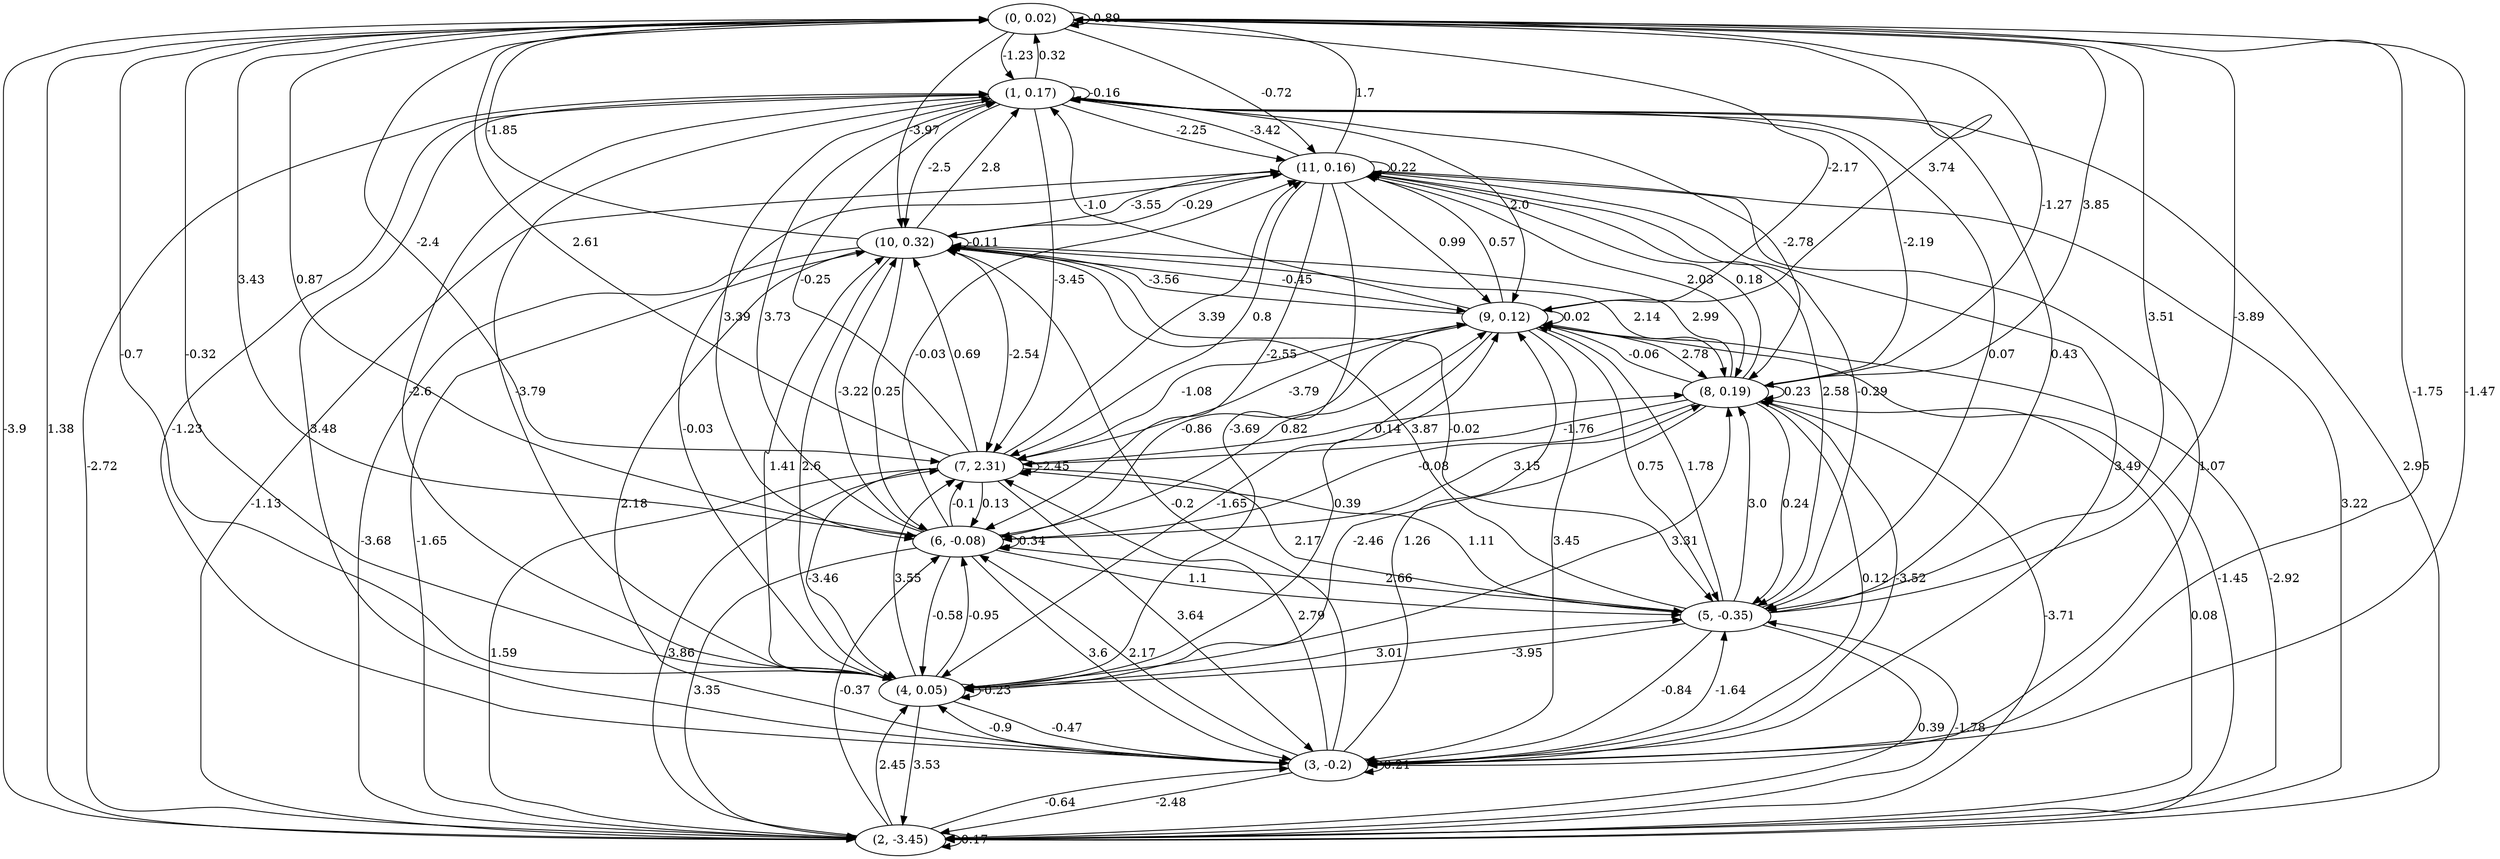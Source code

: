digraph {
    0 [ label = "(0, 0.02)" ]
    1 [ label = "(1, 0.17)" ]
    2 [ label = "(2, -3.45)" ]
    3 [ label = "(3, -0.2)" ]
    4 [ label = "(4, 0.05)" ]
    5 [ label = "(5, -0.35)" ]
    6 [ label = "(6, -0.08)" ]
    7 [ label = "(7, 2.31)" ]
    8 [ label = "(8, 0.19)" ]
    9 [ label = "(9, 0.12)" ]
    10 [ label = "(10, 0.32)" ]
    11 [ label = "(11, 0.16)" ]
    0 -> 0 [ label = "-0.89" ]
    1 -> 1 [ label = "-0.16" ]
    2 -> 2 [ label = "0.17" ]
    3 -> 3 [ label = "0.21" ]
    4 -> 4 [ label = "-0.23" ]
    6 -> 6 [ label = "0.34" ]
    7 -> 7 [ label = "-2.45" ]
    8 -> 8 [ label = "0.23" ]
    9 -> 9 [ label = "0.02" ]
    10 -> 10 [ label = "-0.11" ]
    11 -> 11 [ label = "0.22" ]
    1 -> 0 [ label = "0.32" ]
    2 -> 0 [ label = "1.38" ]
    3 -> 0 [ label = "-1.47" ]
    4 -> 0 [ label = "-0.32" ]
    5 -> 0 [ label = "-3.89" ]
    6 -> 0 [ label = "0.87" ]
    7 -> 0 [ label = "2.61" ]
    8 -> 0 [ label = "3.85" ]
    9 -> 0 [ label = "3.74" ]
    10 -> 0 [ label = "-1.85" ]
    11 -> 0 [ label = "1.7" ]
    0 -> 1 [ label = "-1.23" ]
    2 -> 1 [ label = "-2.72" ]
    3 -> 1 [ label = "3.48" ]
    4 -> 1 [ label = "-3.79" ]
    5 -> 1 [ label = "0.43" ]
    6 -> 1 [ label = "3.73" ]
    7 -> 1 [ label = "-0.25" ]
    8 -> 1 [ label = "-2.19" ]
    9 -> 1 [ label = "-1.0" ]
    10 -> 1 [ label = "2.8" ]
    11 -> 1 [ label = "-3.42" ]
    0 -> 2 [ label = "-3.9" ]
    1 -> 2 [ label = "2.95" ]
    3 -> 2 [ label = "-2.48" ]
    4 -> 2 [ label = "3.53" ]
    5 -> 2 [ label = "0.39" ]
    6 -> 2 [ label = "3.35" ]
    7 -> 2 [ label = "1.59" ]
    8 -> 2 [ label = "-3.71" ]
    9 -> 2 [ label = "-1.45" ]
    10 -> 2 [ label = "-3.68" ]
    11 -> 2 [ label = "3.22" ]
    0 -> 3 [ label = "-1.75" ]
    1 -> 3 [ label = "-1.23" ]
    2 -> 3 [ label = "-0.64" ]
    4 -> 3 [ label = "-0.47" ]
    5 -> 3 [ label = "-0.84" ]
    6 -> 3 [ label = "3.6" ]
    7 -> 3 [ label = "3.64" ]
    8 -> 3 [ label = "0.12" ]
    9 -> 3 [ label = "3.45" ]
    10 -> 3 [ label = "2.18" ]
    11 -> 3 [ label = "1.07" ]
    0 -> 4 [ label = "-0.7" ]
    1 -> 4 [ label = "-2.6" ]
    2 -> 4 [ label = "2.45" ]
    3 -> 4 [ label = "-0.9" ]
    5 -> 4 [ label = "-3.95" ]
    6 -> 4 [ label = "-0.58" ]
    7 -> 4 [ label = "-3.46" ]
    8 -> 4 [ label = "-2.46" ]
    9 -> 4 [ label = "-1.65" ]
    10 -> 4 [ label = "2.6" ]
    11 -> 4 [ label = "-3.69" ]
    0 -> 5 [ label = "3.51" ]
    1 -> 5 [ label = "0.07" ]
    2 -> 5 [ label = "-1.78" ]
    3 -> 5 [ label = "-1.64" ]
    4 -> 5 [ label = "3.01" ]
    6 -> 5 [ label = "1.1" ]
    7 -> 5 [ label = "2.17" ]
    8 -> 5 [ label = "0.24" ]
    9 -> 5 [ label = "0.75" ]
    10 -> 5 [ label = "-0.02" ]
    11 -> 5 [ label = "2.58" ]
    0 -> 6 [ label = "3.43" ]
    1 -> 6 [ label = "3.39" ]
    2 -> 6 [ label = "-0.37" ]
    3 -> 6 [ label = "2.17" ]
    4 -> 6 [ label = "-0.95" ]
    5 -> 6 [ label = "2.66" ]
    7 -> 6 [ label = "0.13" ]
    8 -> 6 [ label = "-0.08" ]
    9 -> 6 [ label = "-0.86" ]
    10 -> 6 [ label = "0.25" ]
    11 -> 6 [ label = "-2.55" ]
    0 -> 7 [ label = "-2.4" ]
    1 -> 7 [ label = "-3.45" ]
    2 -> 7 [ label = "3.86" ]
    3 -> 7 [ label = "2.79" ]
    4 -> 7 [ label = "3.55" ]
    5 -> 7 [ label = "1.11" ]
    6 -> 7 [ label = "-0.1" ]
    8 -> 7 [ label = "-1.76" ]
    9 -> 7 [ label = "-3.79" ]
    10 -> 7 [ label = "-2.54" ]
    11 -> 7 [ label = "0.8" ]
    0 -> 8 [ label = "-1.27" ]
    1 -> 8 [ label = "-2.78" ]
    2 -> 8 [ label = "0.08" ]
    3 -> 8 [ label = "-3.52" ]
    4 -> 8 [ label = "3.31" ]
    5 -> 8 [ label = "3.0" ]
    6 -> 8 [ label = "3.15" ]
    7 -> 8 [ label = "0.14" ]
    9 -> 8 [ label = "2.78" ]
    10 -> 8 [ label = "2.14" ]
    11 -> 8 [ label = "2.03" ]
    0 -> 9 [ label = "-2.17" ]
    1 -> 9 [ label = "2.0" ]
    2 -> 9 [ label = "-2.92" ]
    3 -> 9 [ label = "1.26" ]
    4 -> 9 [ label = "0.39" ]
    5 -> 9 [ label = "1.78" ]
    6 -> 9 [ label = "0.82" ]
    7 -> 9 [ label = "-1.08" ]
    8 -> 9 [ label = "-0.06" ]
    10 -> 9 [ label = "-0.45" ]
    11 -> 9 [ label = "0.99" ]
    0 -> 10 [ label = "-3.97" ]
    1 -> 10 [ label = "-2.5" ]
    2 -> 10 [ label = "-1.65" ]
    3 -> 10 [ label = "-0.2" ]
    4 -> 10 [ label = "1.41" ]
    5 -> 10 [ label = "3.87" ]
    6 -> 10 [ label = "-3.22" ]
    7 -> 10 [ label = "0.69" ]
    8 -> 10 [ label = "2.99" ]
    9 -> 10 [ label = "-3.56" ]
    11 -> 10 [ label = "-3.55" ]
    0 -> 11 [ label = "-0.72" ]
    1 -> 11 [ label = "-2.25" ]
    2 -> 11 [ label = "-1.13" ]
    3 -> 11 [ label = "3.49" ]
    4 -> 11 [ label = "-0.03" ]
    5 -> 11 [ label = "-0.29" ]
    6 -> 11 [ label = "-0.03" ]
    7 -> 11 [ label = "3.39" ]
    8 -> 11 [ label = "0.18" ]
    9 -> 11 [ label = "0.57" ]
    10 -> 11 [ label = "-0.29" ]
}

